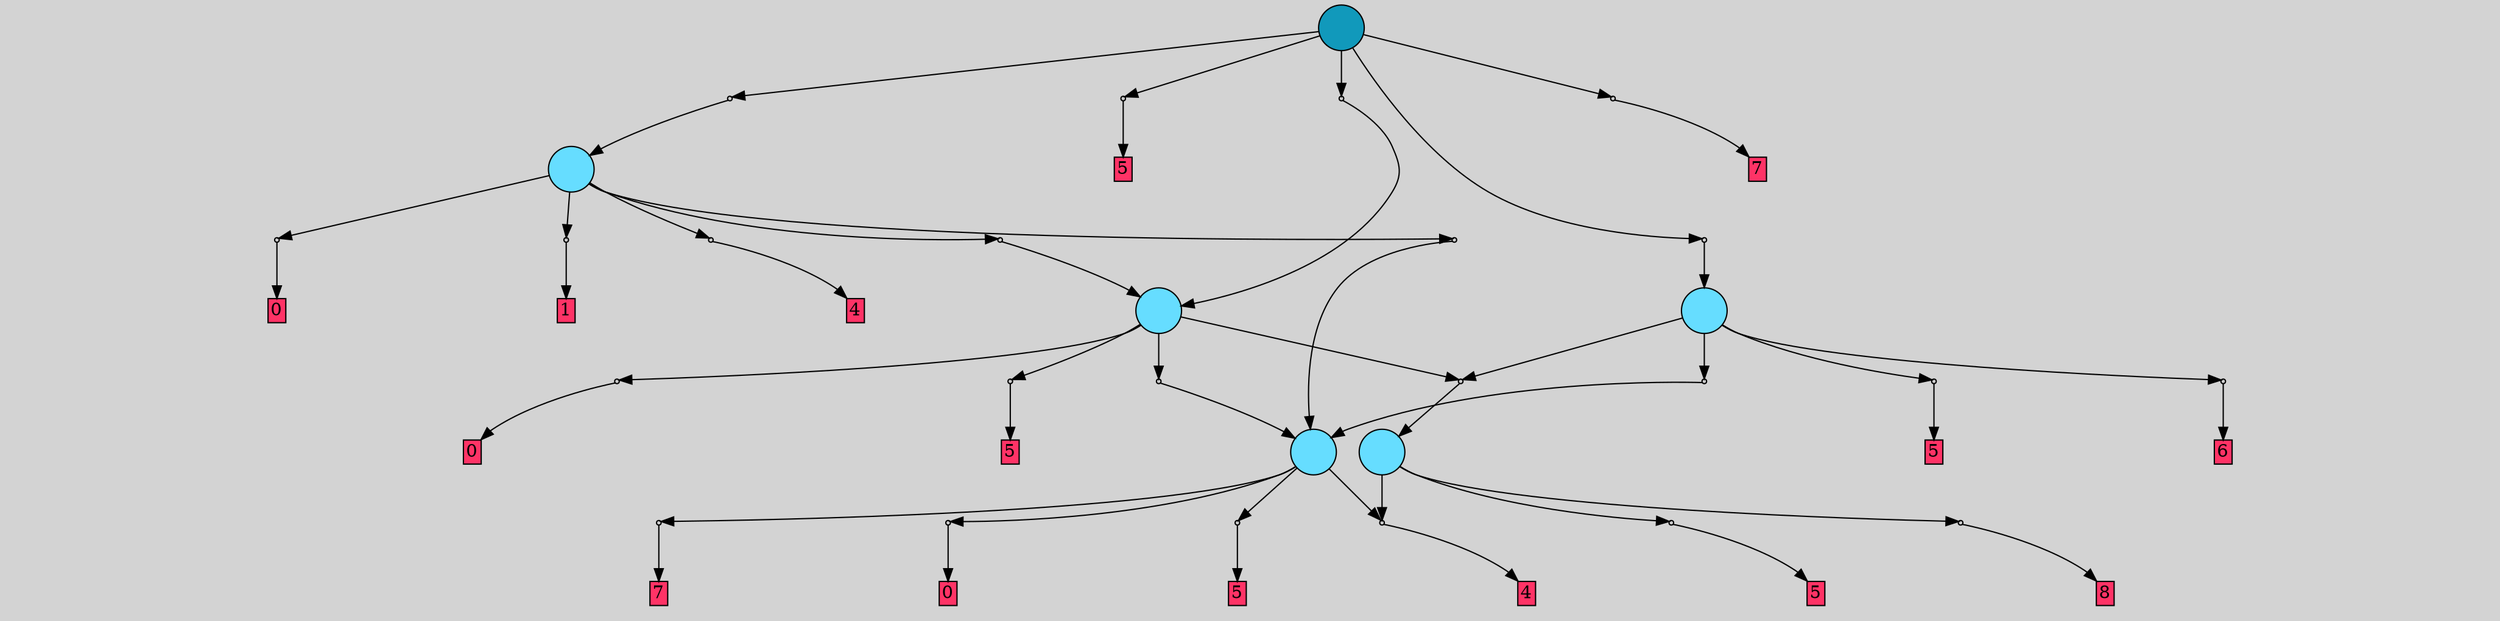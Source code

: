 // File exported with GEGELATI v1.3.1
// On the 2024-04-12 16:09:30
// With the File::TPGGraphDotExporter
digraph{
	graph[pad = "0.212, 0.055" bgcolor = lightgray]
	node[shape=circle style = filled label = ""]
		T0 [fillcolor="#66ddff"]
		T1 [fillcolor="#66ddff"]
		T2 [fillcolor="#66ddff"]
		T3 [fillcolor="#66ddff"]
		T4 [fillcolor="#66ddff"]
		T5 [fillcolor="#1199bb"]
		P0 [fillcolor="#cccccc" shape=point] //
		I0 [shape=box style=invis label="2|0&4|4#1|0#3|6#1|1&#92;n"]
		P0 -> I0[style=invis]
		A0 [fillcolor="#ff3366" shape=box margin=0.03 width=0 height=0 label="4"]
		T0 -> P0 -> A0
		P1 [fillcolor="#cccccc" shape=point] //
		I1 [shape=box style=invis label="6|0&3|5#4|7#1|1#0|1&#92;n"]
		P1 -> I1[style=invis]
		A1 [fillcolor="#ff3366" shape=box margin=0.03 width=0 height=0 label="5"]
		T0 -> P1 -> A1
		P2 [fillcolor="#cccccc" shape=point] //
		I2 [shape=box style=invis label="6|0&3|4#3|3#3|0#2|6&#92;n"]
		P2 -> I2[style=invis]
		A2 [fillcolor="#ff3366" shape=box margin=0.03 width=0 height=0 label="8"]
		T0 -> P2 -> A2
		P3 [fillcolor="#cccccc" shape=point] //
		I3 [shape=box style=invis label="7|0&4|5#2|3#2|3#1|2&#92;n"]
		P3 -> I3[style=invis]
		A3 [fillcolor="#ff3366" shape=box margin=0.03 width=0 height=0 label="0"]
		T1 -> P3 -> A3
		P4 [fillcolor="#cccccc" shape=point] //
		I4 [shape=box style=invis label="2|0&3|5#4|7#1|1#0|1&#92;n"]
		P4 -> I4[style=invis]
		A4 [fillcolor="#ff3366" shape=box margin=0.03 width=0 height=0 label="5"]
		T1 -> P4 -> A4
		P5 [fillcolor="#cccccc" shape=point] //
		I5 [shape=box style=invis label="2|0&4|6#3|7#4|4#3|7&#92;n"]
		P5 -> I5[style=invis]
		A5 [fillcolor="#ff3366" shape=box margin=0.03 width=0 height=0 label="7"]
		T1 -> P5 -> A5
		T1 -> P0
		P6 [fillcolor="#cccccc" shape=point] //
		I6 [shape=box style=invis label="7|0&4|0#1|5#2|6#1|7&#92;n"]
		P6 -> I6[style=invis]
		T2 -> P6 -> T1
		P7 [fillcolor="#cccccc" shape=point] //
		I7 [shape=box style=invis label="2|0&3|5#4|7#1|3#0|1&#92;n"]
		P7 -> I7[style=invis]
		A6 [fillcolor="#ff3366" shape=box margin=0.03 width=0 height=0 label="5"]
		T2 -> P7 -> A6
		P8 [fillcolor="#cccccc" shape=point] //
		I8 [shape=box style=invis label="1|0&1|3#3|3#1|2#4|0&#92;n"]
		P8 -> I8[style=invis]
		A7 [fillcolor="#ff3366" shape=box margin=0.03 width=0 height=0 label="0"]
		T2 -> P8 -> A7
		P9 [fillcolor="#cccccc" shape=point] //
		I9 [shape=box style=invis label="6|0&3|5#3|7#2|5#3|2&#92;n"]
		P9 -> I9[style=invis]
		T2 -> P9 -> T0
		P10 [fillcolor="#cccccc" shape=point] //
		I10 [shape=box style=invis label="7|0&4|0#1|5#2|5#1|7&#92;n"]
		P10 -> I10[style=invis]
		T3 -> P10 -> T1
		P11 [fillcolor="#cccccc" shape=point] //
		I11 [shape=box style=invis label="2|0&3|5#4|7#1|1#0|1&#92;n"]
		P11 -> I11[style=invis]
		A8 [fillcolor="#ff3366" shape=box margin=0.03 width=0 height=0 label="5"]
		T3 -> P11 -> A8
		T3 -> P9
		P12 [fillcolor="#cccccc" shape=point] //
		I12 [shape=box style=invis label="2|0&4|2#3|4#2|0#0|5&#92;n"]
		P12 -> I12[style=invis]
		A9 [fillcolor="#ff3366" shape=box margin=0.03 width=0 height=0 label="6"]
		T3 -> P12 -> A9
		P13 [fillcolor="#cccccc" shape=point] //
		I13 [shape=box style=invis label="7|0&4|4#1|7#1|4#2|1&#92;n"]
		P13 -> I13[style=invis]
		A10 [fillcolor="#ff3366" shape=box margin=0.03 width=0 height=0 label="4"]
		T4 -> P13 -> A10
		P14 [fillcolor="#cccccc" shape=point] //
		I14 [shape=box style=invis label="2|0&3|6#4|7#1|1#0|1&#92;n"]
		P14 -> I14[style=invis]
		T4 -> P14 -> T2
		P15 [fillcolor="#cccccc" shape=point] //
		I15 [shape=box style=invis label="8|0&0|0#3|7#2|3#4|3&#92;n"]
		P15 -> I15[style=invis]
		T4 -> P15 -> T1
		P16 [fillcolor="#cccccc" shape=point] //
		I16 [shape=box style=invis label="7|0&4|5#2|7#2|3#1|2&#92;n"]
		P16 -> I16[style=invis]
		A11 [fillcolor="#ff3366" shape=box margin=0.03 width=0 height=0 label="0"]
		T4 -> P16 -> A11
		P17 [fillcolor="#cccccc" shape=point] //
		I17 [shape=box style=invis label="0|0&4|0#4|2#3|7#3|1&#92;n"]
		P17 -> I17[style=invis]
		A12 [fillcolor="#ff3366" shape=box margin=0.03 width=0 height=0 label="1"]
		T4 -> P17 -> A12
		P18 [fillcolor="#cccccc" shape=point] //
		I18 [shape=box style=invis label="7|0&1|4#4|3#4|4#1|3&#92;n"]
		P18 -> I18[style=invis]
		T5 -> P18 -> T4
		P19 [fillcolor="#cccccc" shape=point] //
		I19 [shape=box style=invis label="3|0&3|1#0|7#0|4#3|3&#92;n"]
		P19 -> I19[style=invis]
		T5 -> P19 -> T3
		P20 [fillcolor="#cccccc" shape=point] //
		I20 [shape=box style=invis label="6|0&3|5#3|7#2|5#3|2&#92;n"]
		P20 -> I20[style=invis]
		A13 [fillcolor="#ff3366" shape=box margin=0.03 width=0 height=0 label="5"]
		T5 -> P20 -> A13
		P21 [fillcolor="#cccccc" shape=point] //
		I21 [shape=box style=invis label="2|0&3|6#4|7#1|1#0|1&#92;n"]
		P21 -> I21[style=invis]
		T5 -> P21 -> T2
		P22 [fillcolor="#cccccc" shape=point] //
		I22 [shape=box style=invis label="4|0&4|7#3|7#2|2#1|3&#92;n"]
		P22 -> I22[style=invis]
		A14 [fillcolor="#ff3366" shape=box margin=0.03 width=0 height=0 label="7"]
		T5 -> P22 -> A14
		{ rank= same T5 }
}
